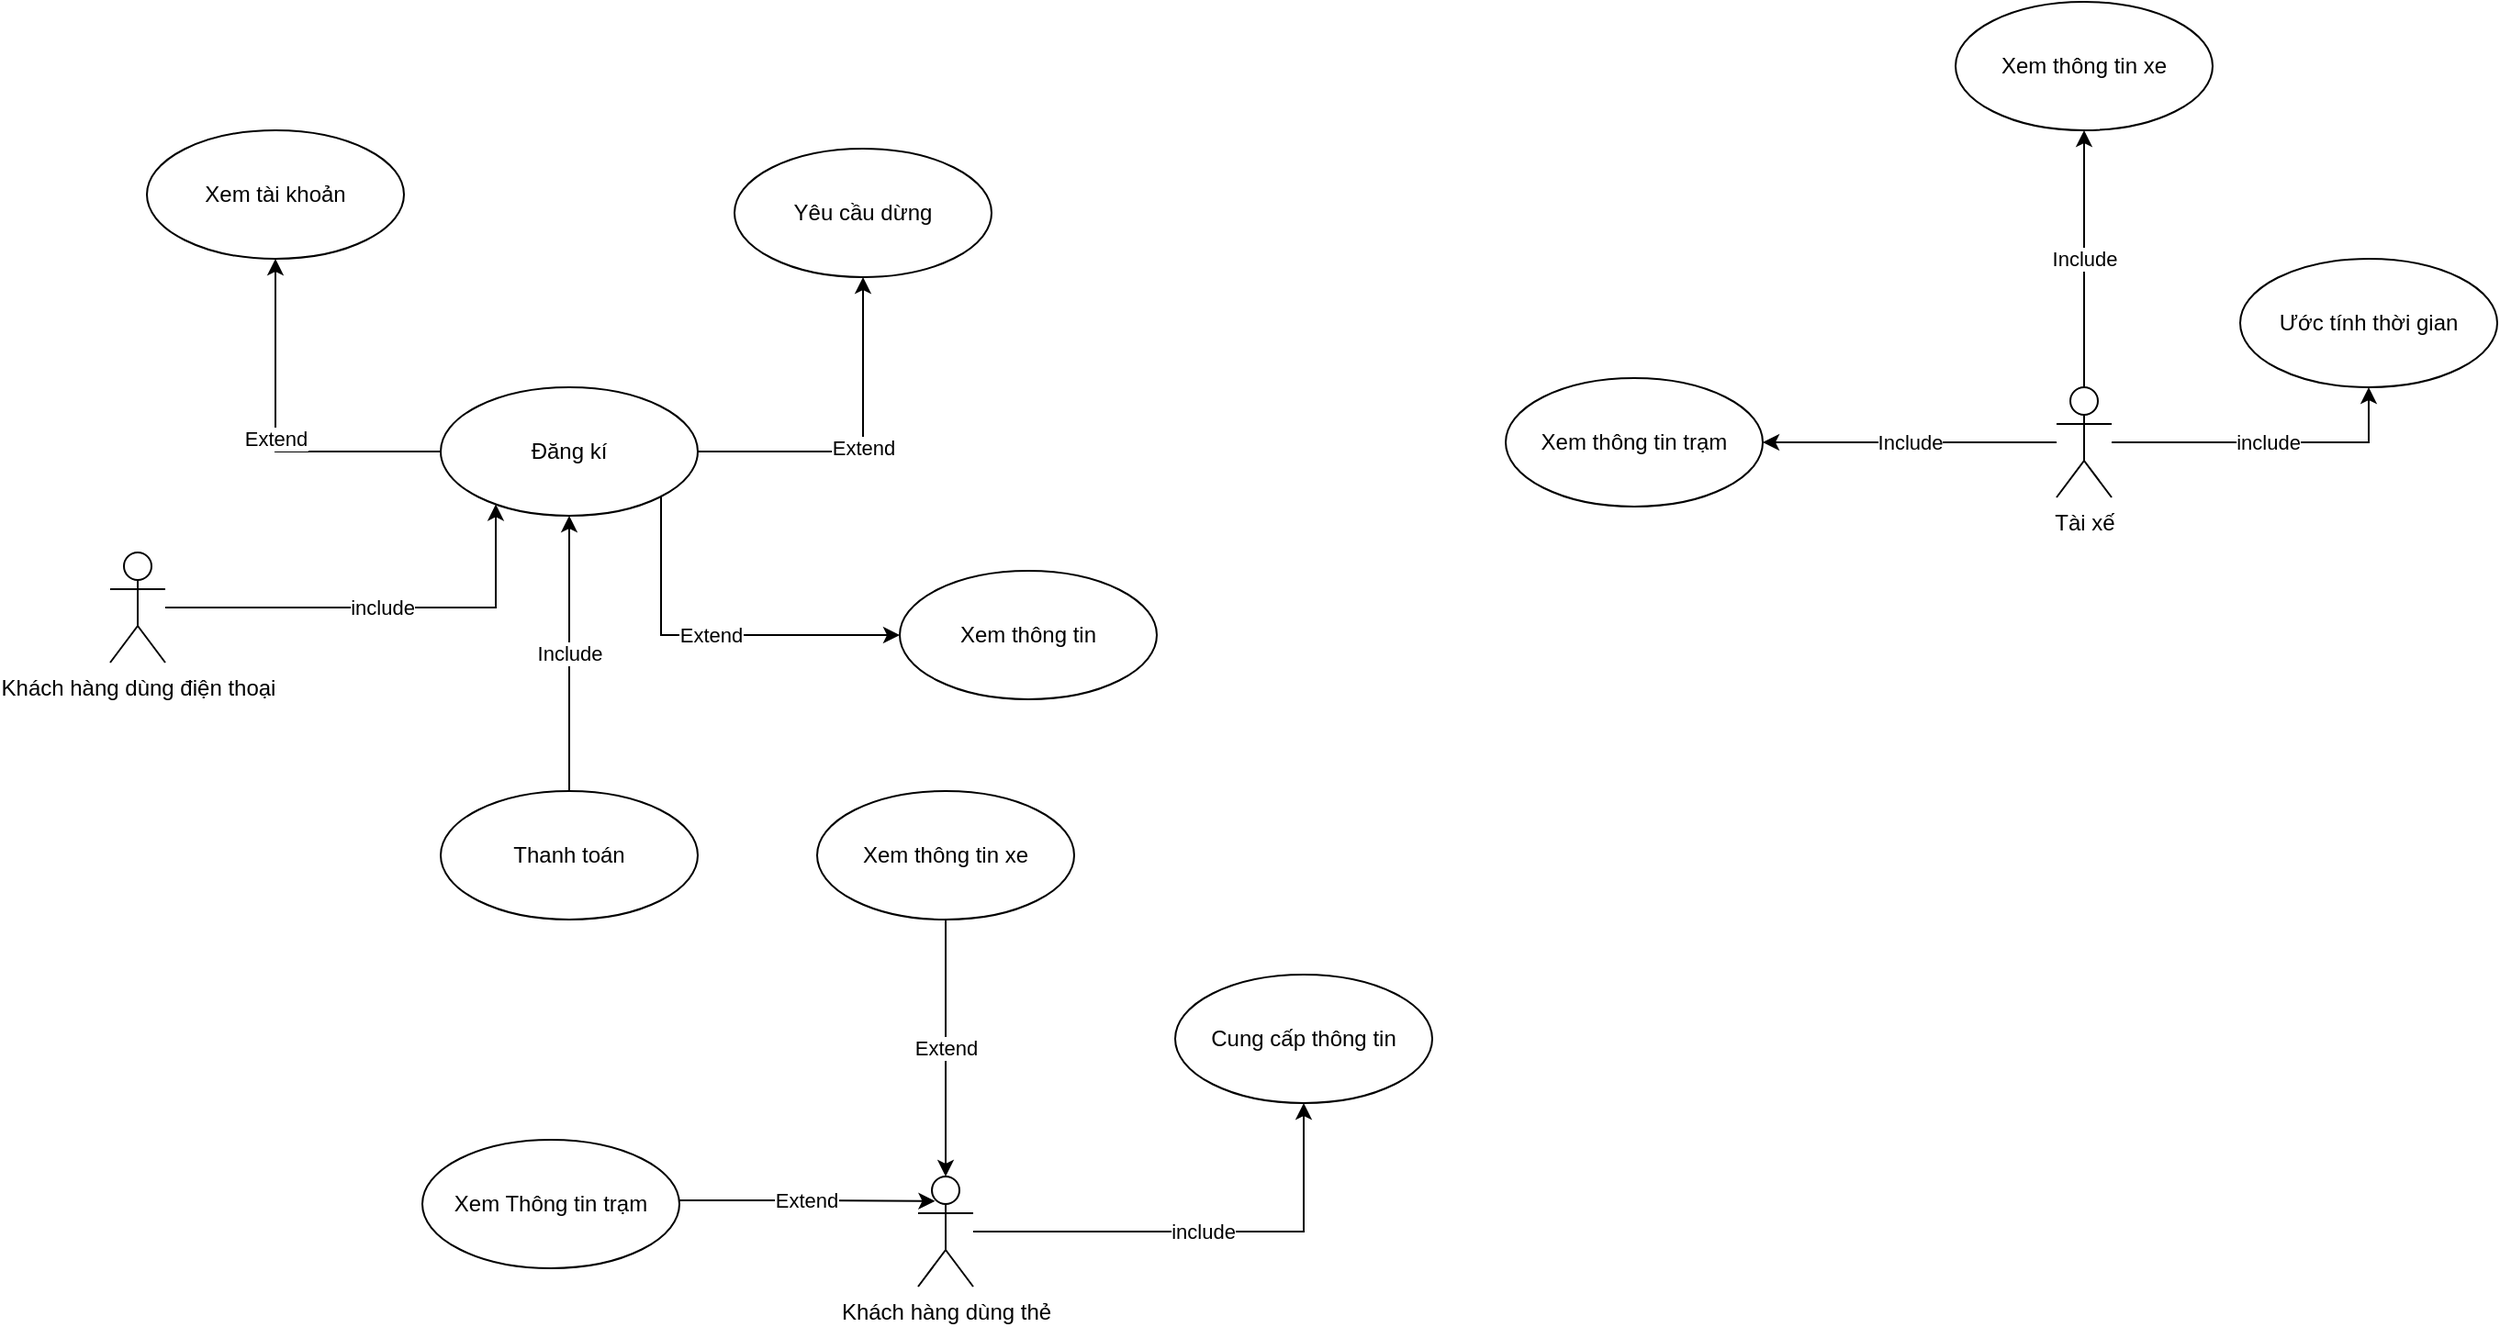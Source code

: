 <mxfile version="21.3.7" type="github">
  <diagram name="Page-1" id="bRxuyBEO7iz596_psdyG">
    <mxGraphModel dx="1925" dy="1551" grid="1" gridSize="10" guides="1" tooltips="1" connect="1" arrows="1" fold="1" page="1" pageScale="1" pageWidth="850" pageHeight="1100" math="0" shadow="0">
      <root>
        <mxCell id="0" />
        <mxCell id="1" parent="0" />
        <mxCell id="5CzRrpQygUxTzmKXwatH-11" value="include" style="edgeStyle=orthogonalEdgeStyle;rounded=0;orthogonalLoop=1;jettySize=auto;html=1;" edge="1" parent="1" source="5CzRrpQygUxTzmKXwatH-3" target="5CzRrpQygUxTzmKXwatH-8">
          <mxGeometry relative="1" as="geometry">
            <Array as="points">
              <mxPoint x="120" y="-430" />
            </Array>
          </mxGeometry>
        </mxCell>
        <mxCell id="5CzRrpQygUxTzmKXwatH-3" value="Khách hàng dùng điện thoại" style="shape=umlActor;verticalLabelPosition=bottom;verticalAlign=top;html=1;" vertex="1" parent="1">
          <mxGeometry x="-90" y="-460" width="30" height="60" as="geometry" />
        </mxCell>
        <mxCell id="5CzRrpQygUxTzmKXwatH-38" value="include" style="edgeStyle=orthogonalEdgeStyle;rounded=0;orthogonalLoop=1;jettySize=auto;html=1;entryX=0.5;entryY=1;entryDx=0;entryDy=0;" edge="1" parent="1" source="5CzRrpQygUxTzmKXwatH-6" target="5CzRrpQygUxTzmKXwatH-37">
          <mxGeometry relative="1" as="geometry" />
        </mxCell>
        <mxCell id="5CzRrpQygUxTzmKXwatH-40" value="Include" style="edgeStyle=orthogonalEdgeStyle;rounded=0;orthogonalLoop=1;jettySize=auto;html=1;" edge="1" parent="1" source="5CzRrpQygUxTzmKXwatH-6" target="5CzRrpQygUxTzmKXwatH-39">
          <mxGeometry relative="1" as="geometry">
            <Array as="points">
              <mxPoint x="985" y="-660" />
              <mxPoint x="985" y="-660" />
            </Array>
          </mxGeometry>
        </mxCell>
        <mxCell id="5CzRrpQygUxTzmKXwatH-48" value="Include" style="edgeStyle=orthogonalEdgeStyle;rounded=0;orthogonalLoop=1;jettySize=auto;html=1;" edge="1" parent="1" source="5CzRrpQygUxTzmKXwatH-6" target="5CzRrpQygUxTzmKXwatH-47">
          <mxGeometry relative="1" as="geometry" />
        </mxCell>
        <mxCell id="5CzRrpQygUxTzmKXwatH-6" value="Tài xế" style="shape=umlActor;verticalLabelPosition=bottom;verticalAlign=top;html=1;" vertex="1" parent="1">
          <mxGeometry x="970" y="-550" width="30" height="60" as="geometry" />
        </mxCell>
        <mxCell id="5CzRrpQygUxTzmKXwatH-17" value="Extend" style="edgeStyle=orthogonalEdgeStyle;rounded=0;orthogonalLoop=1;jettySize=auto;html=1;entryX=0;entryY=0.5;entryDx=0;entryDy=0;" edge="1" parent="1" source="5CzRrpQygUxTzmKXwatH-8" target="5CzRrpQygUxTzmKXwatH-16">
          <mxGeometry relative="1" as="geometry">
            <Array as="points">
              <mxPoint x="210" y="-415" />
            </Array>
          </mxGeometry>
        </mxCell>
        <mxCell id="5CzRrpQygUxTzmKXwatH-19" value="Extend" style="edgeStyle=orthogonalEdgeStyle;rounded=0;orthogonalLoop=1;jettySize=auto;html=1;" edge="1" parent="1" source="5CzRrpQygUxTzmKXwatH-8" target="5CzRrpQygUxTzmKXwatH-18">
          <mxGeometry relative="1" as="geometry" />
        </mxCell>
        <mxCell id="5CzRrpQygUxTzmKXwatH-23" value="Extend" style="edgeStyle=orthogonalEdgeStyle;rounded=0;orthogonalLoop=1;jettySize=auto;html=1;entryX=0.5;entryY=1;entryDx=0;entryDy=0;" edge="1" parent="1" source="5CzRrpQygUxTzmKXwatH-8" target="5CzRrpQygUxTzmKXwatH-22">
          <mxGeometry relative="1" as="geometry" />
        </mxCell>
        <mxCell id="5CzRrpQygUxTzmKXwatH-8" value="Đăng kí" style="ellipse;whiteSpace=wrap;html=1;" vertex="1" parent="1">
          <mxGeometry x="90" y="-550" width="140" height="70" as="geometry" />
        </mxCell>
        <mxCell id="5CzRrpQygUxTzmKXwatH-16" value="Xem thông tin" style="ellipse;whiteSpace=wrap;html=1;" vertex="1" parent="1">
          <mxGeometry x="340" y="-450" width="140" height="70" as="geometry" />
        </mxCell>
        <mxCell id="5CzRrpQygUxTzmKXwatH-18" value="Yêu cầu dừng" style="ellipse;whiteSpace=wrap;html=1;" vertex="1" parent="1">
          <mxGeometry x="250" y="-680" width="140" height="70" as="geometry" />
        </mxCell>
        <mxCell id="5CzRrpQygUxTzmKXwatH-22" value="Xem tài khoản" style="ellipse;whiteSpace=wrap;html=1;" vertex="1" parent="1">
          <mxGeometry x="-70" y="-690" width="140" height="70" as="geometry" />
        </mxCell>
        <mxCell id="5CzRrpQygUxTzmKXwatH-26" value="Include" style="edgeStyle=orthogonalEdgeStyle;rounded=0;orthogonalLoop=1;jettySize=auto;html=1;" edge="1" parent="1" source="5CzRrpQygUxTzmKXwatH-24" target="5CzRrpQygUxTzmKXwatH-8">
          <mxGeometry relative="1" as="geometry" />
        </mxCell>
        <mxCell id="5CzRrpQygUxTzmKXwatH-24" value="Thanh toán" style="ellipse;whiteSpace=wrap;html=1;" vertex="1" parent="1">
          <mxGeometry x="90" y="-330" width="140" height="70" as="geometry" />
        </mxCell>
        <mxCell id="5CzRrpQygUxTzmKXwatH-29" value="include" style="edgeStyle=orthogonalEdgeStyle;rounded=0;orthogonalLoop=1;jettySize=auto;html=1;entryX=0.5;entryY=1;entryDx=0;entryDy=0;" edge="1" parent="1" source="5CzRrpQygUxTzmKXwatH-27" target="5CzRrpQygUxTzmKXwatH-28">
          <mxGeometry relative="1" as="geometry" />
        </mxCell>
        <mxCell id="5CzRrpQygUxTzmKXwatH-27" value="Khách hàng dùng thẻ" style="shape=umlActor;verticalLabelPosition=bottom;verticalAlign=top;html=1;" vertex="1" parent="1">
          <mxGeometry x="350" y="-120" width="30" height="60" as="geometry" />
        </mxCell>
        <mxCell id="5CzRrpQygUxTzmKXwatH-28" value="Cung cấp thông tin" style="ellipse;whiteSpace=wrap;html=1;" vertex="1" parent="1">
          <mxGeometry x="490" y="-230" width="140" height="70" as="geometry" />
        </mxCell>
        <mxCell id="5CzRrpQygUxTzmKXwatH-46" value="Extend" style="edgeStyle=orthogonalEdgeStyle;rounded=0;orthogonalLoop=1;jettySize=auto;html=1;entryX=0.307;entryY=0.223;entryDx=0;entryDy=0;entryPerimeter=0;" edge="1" parent="1" source="5CzRrpQygUxTzmKXwatH-30" target="5CzRrpQygUxTzmKXwatH-27">
          <mxGeometry relative="1" as="geometry">
            <Array as="points">
              <mxPoint x="290" y="-107" />
              <mxPoint x="290" y="-107" />
            </Array>
          </mxGeometry>
        </mxCell>
        <mxCell id="5CzRrpQygUxTzmKXwatH-30" value="Xem Thông tin trạm" style="ellipse;whiteSpace=wrap;html=1;" vertex="1" parent="1">
          <mxGeometry x="80" y="-140" width="140" height="70" as="geometry" />
        </mxCell>
        <mxCell id="5CzRrpQygUxTzmKXwatH-45" value="Extend" style="edgeStyle=orthogonalEdgeStyle;rounded=0;orthogonalLoop=1;jettySize=auto;html=1;entryX=0.5;entryY=0;entryDx=0;entryDy=0;entryPerimeter=0;" edge="1" parent="1" source="5CzRrpQygUxTzmKXwatH-32" target="5CzRrpQygUxTzmKXwatH-27">
          <mxGeometry relative="1" as="geometry">
            <Array as="points">
              <mxPoint x="365" y="-250" />
              <mxPoint x="365" y="-250" />
            </Array>
          </mxGeometry>
        </mxCell>
        <mxCell id="5CzRrpQygUxTzmKXwatH-32" value="Xem thông tin xe" style="ellipse;whiteSpace=wrap;html=1;" vertex="1" parent="1">
          <mxGeometry x="295" y="-330" width="140" height="70" as="geometry" />
        </mxCell>
        <mxCell id="5CzRrpQygUxTzmKXwatH-37" value="Ước tính thời gian" style="ellipse;whiteSpace=wrap;html=1;" vertex="1" parent="1">
          <mxGeometry x="1070" y="-620" width="140" height="70" as="geometry" />
        </mxCell>
        <mxCell id="5CzRrpQygUxTzmKXwatH-39" value="Xem thông tin xe" style="ellipse;whiteSpace=wrap;html=1;" vertex="1" parent="1">
          <mxGeometry x="915" y="-760" width="140" height="70" as="geometry" />
        </mxCell>
        <mxCell id="5CzRrpQygUxTzmKXwatH-47" value="Xem thông tin trạm" style="ellipse;whiteSpace=wrap;html=1;" vertex="1" parent="1">
          <mxGeometry x="670" y="-555" width="140" height="70" as="geometry" />
        </mxCell>
      </root>
    </mxGraphModel>
  </diagram>
</mxfile>
